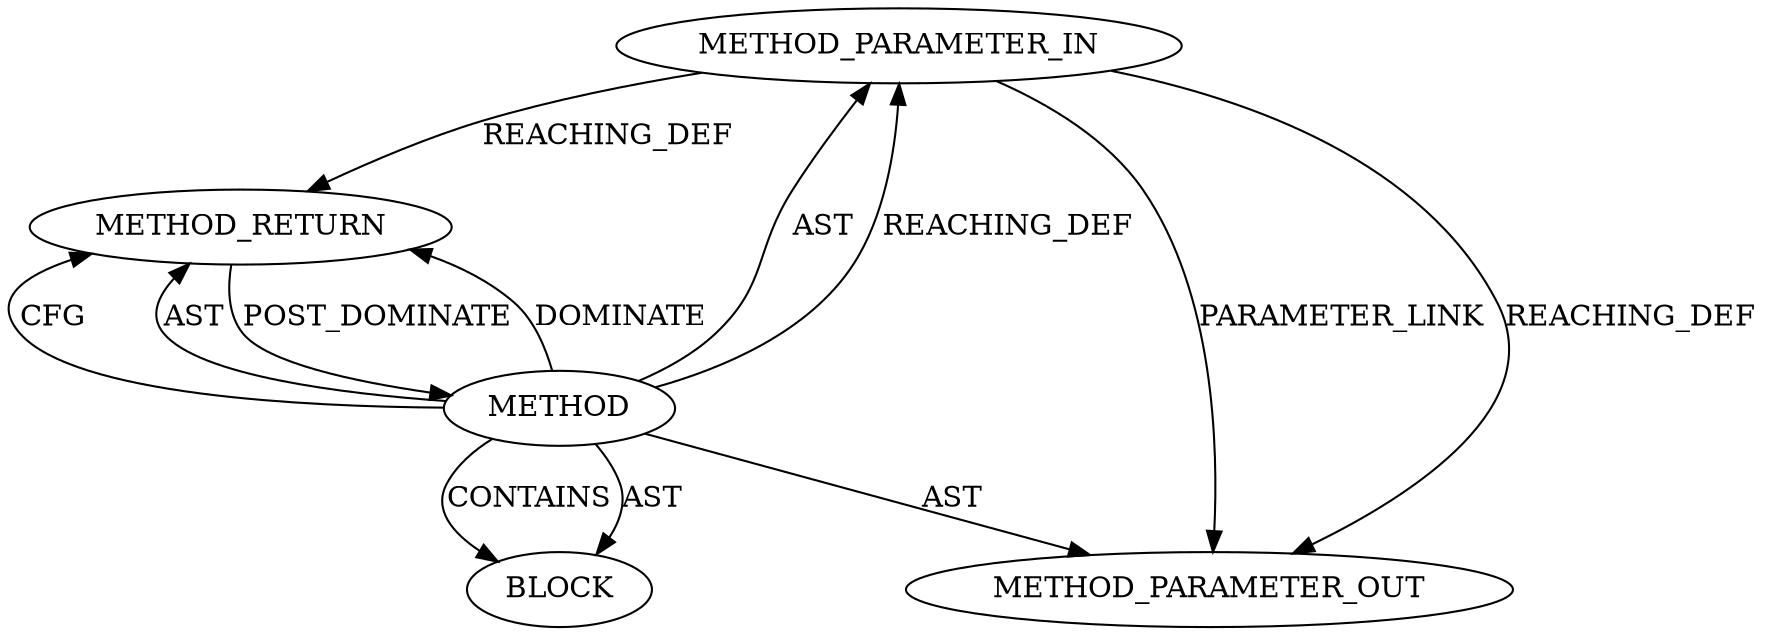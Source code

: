 digraph {
  20301 [label=METHOD_PARAMETER_IN ORDER=1 CODE="p1" IS_VARIADIC=false TYPE_FULL_NAME="ANY" EVALUATION_STRATEGY="BY_VALUE" INDEX=1 NAME="p1"]
  20300 [label=METHOD AST_PARENT_TYPE="NAMESPACE_BLOCK" AST_PARENT_FULL_NAME="<global>" ORDER=0 CODE="<empty>" FULL_NAME="sk_sleep" IS_EXTERNAL=true FILENAME="<empty>" SIGNATURE="" NAME="sk_sleep"]
  20303 [label=METHOD_RETURN ORDER=2 CODE="RET" TYPE_FULL_NAME="ANY" EVALUATION_STRATEGY="BY_VALUE"]
  20302 [label=BLOCK ORDER=1 ARGUMENT_INDEX=1 CODE="<empty>" TYPE_FULL_NAME="ANY"]
  22127 [label=METHOD_PARAMETER_OUT ORDER=1 CODE="p1" IS_VARIADIC=false TYPE_FULL_NAME="ANY" EVALUATION_STRATEGY="BY_VALUE" INDEX=1 NAME="p1"]
  20300 -> 20301 [label=AST ]
  20303 -> 20300 [label=POST_DOMINATE ]
  20300 -> 22127 [label=AST ]
  20300 -> 20303 [label=DOMINATE ]
  20301 -> 20303 [label=REACHING_DEF VARIABLE="p1"]
  20300 -> 20303 [label=CFG ]
  20300 -> 20301 [label=REACHING_DEF VARIABLE=""]
  20300 -> 20303 [label=AST ]
  20300 -> 20302 [label=AST ]
  20300 -> 20302 [label=CONTAINS ]
  20301 -> 22127 [label=REACHING_DEF VARIABLE="p1"]
  20301 -> 22127 [label=PARAMETER_LINK ]
}
